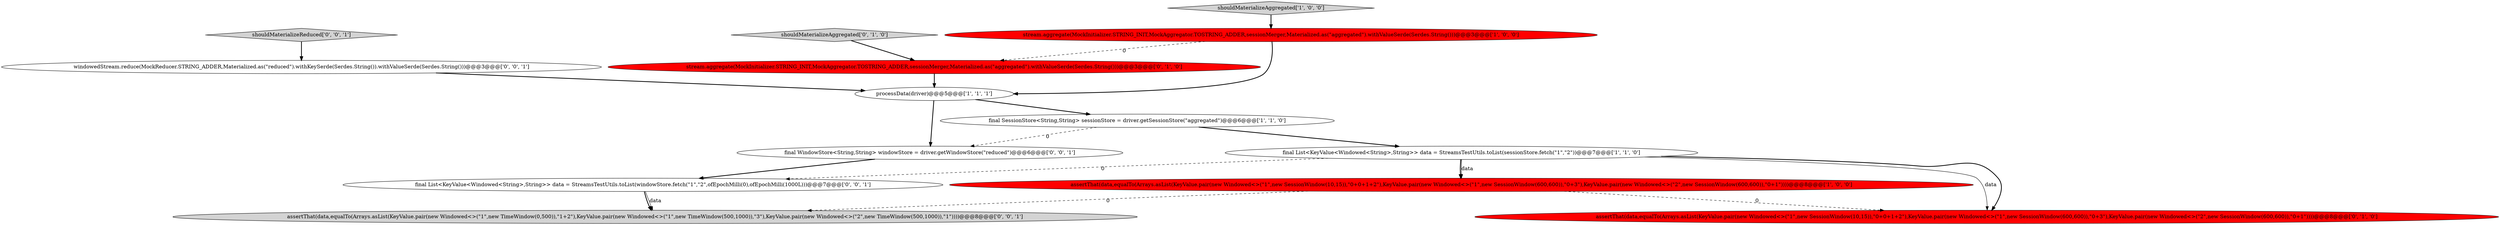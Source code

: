 digraph {
10 [style = filled, label = "assertThat(data,equalTo(Arrays.asList(KeyValue.pair(new Windowed<>(\"1\",new TimeWindow(0,500)),\"1+2\"),KeyValue.pair(new Windowed<>(\"1\",new TimeWindow(500,1000)),\"3\"),KeyValue.pair(new Windowed<>(\"2\",new TimeWindow(500,1000)),\"1\"))))@@@8@@@['0', '0', '1']", fillcolor = lightgray, shape = ellipse image = "AAA0AAABBB3BBB"];
11 [style = filled, label = "windowedStream.reduce(MockReducer.STRING_ADDER,Materialized.as(\"reduced\").withKeySerde(Serdes.String()).withValueSerde(Serdes.String()))@@@3@@@['0', '0', '1']", fillcolor = white, shape = ellipse image = "AAA0AAABBB3BBB"];
9 [style = filled, label = "shouldMaterializeReduced['0', '0', '1']", fillcolor = lightgray, shape = diamond image = "AAA0AAABBB3BBB"];
3 [style = filled, label = "shouldMaterializeAggregated['1', '0', '0']", fillcolor = lightgray, shape = diamond image = "AAA0AAABBB1BBB"];
6 [style = filled, label = "stream.aggregate(MockInitializer.STRING_INIT,MockAggregator.TOSTRING_ADDER,sessionMerger,Materialized.as(\"aggregated\").withValueSerde(Serdes.String()))@@@3@@@['0', '1', '0']", fillcolor = red, shape = ellipse image = "AAA1AAABBB2BBB"];
1 [style = filled, label = "processData(driver)@@@5@@@['1', '1', '1']", fillcolor = white, shape = ellipse image = "AAA0AAABBB1BBB"];
2 [style = filled, label = "assertThat(data,equalTo(Arrays.asList(KeyValue.pair(new Windowed<>(\"1\",new SessionWindow(10,15)),\"0+0+1+2\"),KeyValue.pair(new Windowed<>(\"1\",new SessionWindow(600,600)),\"0+3\"),KeyValue.pair(new Windowed<>(\"2\",new SessionWindow(600,600)),\"0+1\"))))@@@8@@@['1', '0', '0']", fillcolor = red, shape = ellipse image = "AAA1AAABBB1BBB"];
4 [style = filled, label = "final List<KeyValue<Windowed<String>,String>> data = StreamsTestUtils.toList(sessionStore.fetch(\"1\",\"2\"))@@@7@@@['1', '1', '0']", fillcolor = white, shape = ellipse image = "AAA0AAABBB1BBB"];
7 [style = filled, label = "assertThat(data,equalTo(Arrays.asList(KeyValue.pair(new Windowed<>(\"1\",new SessionWindow(10,15)),\"0+0+1+2\"),KeyValue.pair(new Windowed<>(\"1\",new SessionWindow(600,600)),\"0+3\"),KeyValue.pair(new Windowed<>(\"2\",new SessionWindow(600,600)),\"0+1\"))))@@@8@@@['0', '1', '0']", fillcolor = red, shape = ellipse image = "AAA1AAABBB2BBB"];
12 [style = filled, label = "final WindowStore<String,String> windowStore = driver.getWindowStore(\"reduced\")@@@6@@@['0', '0', '1']", fillcolor = white, shape = ellipse image = "AAA0AAABBB3BBB"];
0 [style = filled, label = "final SessionStore<String,String> sessionStore = driver.getSessionStore(\"aggregated\")@@@6@@@['1', '1', '0']", fillcolor = white, shape = ellipse image = "AAA0AAABBB1BBB"];
8 [style = filled, label = "shouldMaterializeAggregated['0', '1', '0']", fillcolor = lightgray, shape = diamond image = "AAA0AAABBB2BBB"];
13 [style = filled, label = "final List<KeyValue<Windowed<String>,String>> data = StreamsTestUtils.toList(windowStore.fetch(\"1\",\"2\",ofEpochMilli(0),ofEpochMilli(1000L)))@@@7@@@['0', '0', '1']", fillcolor = white, shape = ellipse image = "AAA0AAABBB3BBB"];
5 [style = filled, label = "stream.aggregate(MockInitializer.STRING_INIT,MockAggregator.TOSTRING_ADDER,sessionMerger,Materialized.as(\"aggregated\").withValueSerde(Serdes.String()))@@@3@@@['1', '0', '0']", fillcolor = red, shape = ellipse image = "AAA1AAABBB1BBB"];
13->10 [style = bold, label=""];
9->11 [style = bold, label=""];
11->1 [style = bold, label=""];
8->6 [style = bold, label=""];
4->7 [style = solid, label="data"];
1->0 [style = bold, label=""];
4->2 [style = bold, label=""];
0->12 [style = dashed, label="0"];
2->7 [style = dashed, label="0"];
4->7 [style = bold, label=""];
2->10 [style = dashed, label="0"];
6->1 [style = bold, label=""];
5->1 [style = bold, label=""];
12->13 [style = bold, label=""];
3->5 [style = bold, label=""];
5->6 [style = dashed, label="0"];
0->4 [style = bold, label=""];
4->2 [style = solid, label="data"];
1->12 [style = bold, label=""];
13->10 [style = solid, label="data"];
4->13 [style = dashed, label="0"];
}
